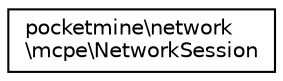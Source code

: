 digraph "Graphical Class Hierarchy"
{
 // INTERACTIVE_SVG=YES
 // LATEX_PDF_SIZE
  edge [fontname="Helvetica",fontsize="10",labelfontname="Helvetica",labelfontsize="10"];
  node [fontname="Helvetica",fontsize="10",shape=record];
  rankdir="LR";
  Node0 [label="pocketmine\\network\l\\mcpe\\NetworkSession",height=0.2,width=0.4,color="black", fillcolor="white", style="filled",URL="$de/d3a/classpocketmine_1_1network_1_1mcpe_1_1_network_session.html",tooltip=" "];
}
